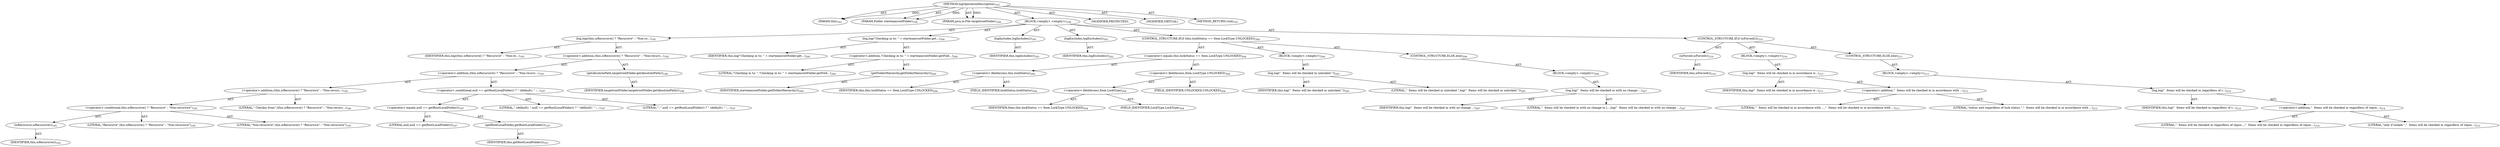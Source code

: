 digraph "logOperationDescription" {  
"111669149705" [label = <(METHOD,logOperationDescription)<SUB>193</SUB>> ]
"115964116998" [label = <(PARAM,this)<SUB>193</SUB>> ]
"115964117014" [label = <(PARAM,Folder starteamrootFolder)<SUB>194</SUB>> ]
"115964117015" [label = <(PARAM,java.io.File targetrootFolder)<SUB>194</SUB>> ]
"25769803788" [label = <(BLOCK,&lt;empty&gt;,&lt;empty&gt;)<SUB>194</SUB>> ]
"30064771103" [label = <(log,log((this.isRecursive() ? &quot;Recursive&quot; : &quot;Non-re...)<SUB>195</SUB>> ]
"68719476745" [label = <(IDENTIFIER,this,log((this.isRecursive() ? &quot;Recursive&quot; : &quot;Non-re...)<SUB>195</SUB>> ]
"30064771104" [label = <(&lt;operator&gt;.addition,(this.isRecursive() ? &quot;Recursive&quot; : &quot;Non-recurs...)<SUB>195</SUB>> ]
"30064771105" [label = <(&lt;operator&gt;.addition,(this.isRecursive() ? &quot;Recursive&quot; : &quot;Non-recurs...)<SUB>195</SUB>> ]
"30064771106" [label = <(&lt;operator&gt;.addition,(this.isRecursive() ? &quot;Recursive&quot; : &quot;Non-recurs...)<SUB>195</SUB>> ]
"30064771107" [label = <(&lt;operator&gt;.conditional,this.isRecursive() ? &quot;Recursive&quot; : &quot;Non-recursive&quot;)<SUB>195</SUB>> ]
"30064771108" [label = <(isRecursive,isRecursive())<SUB>195</SUB>> ]
"68719476743" [label = <(IDENTIFIER,this,isRecursive())<SUB>195</SUB>> ]
"90194313220" [label = <(LITERAL,&quot;Recursive&quot;,this.isRecursive() ? &quot;Recursive&quot; : &quot;Non-recursive&quot;)<SUB>195</SUB>> ]
"90194313221" [label = <(LITERAL,&quot;Non-recursive&quot;,this.isRecursive() ? &quot;Recursive&quot; : &quot;Non-recursive&quot;)<SUB>195</SUB>> ]
"90194313222" [label = <(LITERAL,&quot; Checkin from&quot;,(this.isRecursive() ? &quot;Recursive&quot; : &quot;Non-recurs...)<SUB>196</SUB>> ]
"30064771109" [label = <(&lt;operator&gt;.conditional,null == getRootLocalFolder() ? &quot; (default): &quot; :...)<SUB>197</SUB>> ]
"30064771110" [label = <(&lt;operator&gt;.equals,null == getRootLocalFolder())<SUB>197</SUB>> ]
"90194313223" [label = <(LITERAL,null,null == getRootLocalFolder())<SUB>197</SUB>> ]
"30064771111" [label = <(getRootLocalFolder,getRootLocalFolder())<SUB>197</SUB>> ]
"68719476744" [label = <(IDENTIFIER,this,getRootLocalFolder())<SUB>197</SUB>> ]
"90194313224" [label = <(LITERAL,&quot; (default): &quot;,null == getRootLocalFolder() ? &quot; (default): &quot; :...)<SUB>197</SUB>> ]
"90194313225" [label = <(LITERAL,&quot;: &quot;,null == getRootLocalFolder() ? &quot; (default): &quot; :...)<SUB>197</SUB>> ]
"30064771112" [label = <(getAbsolutePath,targetrootFolder.getAbsolutePath())<SUB>198</SUB>> ]
"68719476803" [label = <(IDENTIFIER,targetrootFolder,targetrootFolder.getAbsolutePath())<SUB>198</SUB>> ]
"30064771113" [label = <(log,log(&quot;Checking in to: &quot; + starteamrootFolder.get...)<SUB>200</SUB>> ]
"68719476746" [label = <(IDENTIFIER,this,log(&quot;Checking in to: &quot; + starteamrootFolder.get...)<SUB>200</SUB>> ]
"30064771114" [label = <(&lt;operator&gt;.addition,&quot;Checking in to: &quot; + starteamrootFolder.getFold...)<SUB>200</SUB>> ]
"90194313226" [label = <(LITERAL,&quot;Checking in to: &quot;,&quot;Checking in to: &quot; + starteamrootFolder.getFold...)<SUB>200</SUB>> ]
"30064771115" [label = <(getFolderHierarchy,getFolderHierarchy())<SUB>200</SUB>> ]
"68719476804" [label = <(IDENTIFIER,starteamrootFolder,getFolderHierarchy())<SUB>200</SUB>> ]
"30064771116" [label = <(logIncludes,logIncludes())<SUB>201</SUB>> ]
"68719476747" [label = <(IDENTIFIER,this,logIncludes())<SUB>201</SUB>> ]
"30064771117" [label = <(logExcludes,logExcludes())<SUB>202</SUB>> ]
"68719476748" [label = <(IDENTIFIER,this,logExcludes())<SUB>202</SUB>> ]
"47244640258" [label = <(CONTROL_STRUCTURE,IF,if (this.lockStatus == Item.LockType.UNLOCKED))<SUB>204</SUB>> ]
"30064771118" [label = <(&lt;operator&gt;.equals,this.lockStatus == Item.LockType.UNLOCKED)<SUB>204</SUB>> ]
"30064771119" [label = <(&lt;operator&gt;.fieldAccess,this.lockStatus)<SUB>204</SUB>> ]
"68719476749" [label = <(IDENTIFIER,this,this.lockStatus == Item.LockType.UNLOCKED)<SUB>204</SUB>> ]
"55834574865" [label = <(FIELD_IDENTIFIER,lockStatus,lockStatus)<SUB>204</SUB>> ]
"30064771120" [label = <(&lt;operator&gt;.fieldAccess,Item.LockType.UNLOCKED)<SUB>204</SUB>> ]
"30064771121" [label = <(&lt;operator&gt;.fieldAccess,Item.LockType)<SUB>204</SUB>> ]
"68719476805" [label = <(IDENTIFIER,Item,this.lockStatus == Item.LockType.UNLOCKED)<SUB>204</SUB>> ]
"55834574866" [label = <(FIELD_IDENTIFIER,LockType,LockType)<SUB>204</SUB>> ]
"55834574867" [label = <(FIELD_IDENTIFIER,UNLOCKED,UNLOCKED)<SUB>204</SUB>> ]
"25769803789" [label = <(BLOCK,&lt;empty&gt;,&lt;empty&gt;)<SUB>204</SUB>> ]
"30064771122" [label = <(log,log(&quot;  Items will be checked in unlocked.&quot;))<SUB>205</SUB>> ]
"68719476750" [label = <(IDENTIFIER,this,log(&quot;  Items will be checked in unlocked.&quot;))<SUB>205</SUB>> ]
"90194313227" [label = <(LITERAL,&quot;  Items will be checked in unlocked.&quot;,log(&quot;  Items will be checked in unlocked.&quot;))<SUB>205</SUB>> ]
"47244640259" [label = <(CONTROL_STRUCTURE,ELSE,else)<SUB>206</SUB>> ]
"25769803790" [label = <(BLOCK,&lt;empty&gt;,&lt;empty&gt;)<SUB>206</SUB>> ]
"30064771123" [label = <(log,log(&quot;  Items will be checked in with no change ...)<SUB>207</SUB>> ]
"68719476751" [label = <(IDENTIFIER,this,log(&quot;  Items will be checked in with no change ...)<SUB>207</SUB>> ]
"90194313228" [label = <(LITERAL,&quot;  Items will be checked in with no change in l...,log(&quot;  Items will be checked in with no change ...)<SUB>207</SUB>> ]
"47244640260" [label = <(CONTROL_STRUCTURE,IF,if (isForced()))<SUB>210</SUB>> ]
"30064771124" [label = <(isForced,isForced())<SUB>210</SUB>> ]
"68719476752" [label = <(IDENTIFIER,this,isForced())<SUB>210</SUB>> ]
"25769803791" [label = <(BLOCK,&lt;empty&gt;,&lt;empty&gt;)<SUB>210</SUB>> ]
"30064771125" [label = <(log,log(&quot;  Items will be checked in in accordance w...)<SUB>211</SUB>> ]
"68719476753" [label = <(IDENTIFIER,this,log(&quot;  Items will be checked in in accordance w...)<SUB>211</SUB>> ]
"30064771126" [label = <(&lt;operator&gt;.addition,&quot;  Items will be checked in in accordance with ...)<SUB>211</SUB>> ]
"90194313229" [label = <(LITERAL,&quot;  Items will be checked in in accordance with ...,&quot;  Items will be checked in in accordance with ...)<SUB>211</SUB>> ]
"90194313230" [label = <(LITERAL,&quot;status and regardless of lock status.&quot;,&quot;  Items will be checked in in accordance with ...)<SUB>212</SUB>> ]
"47244640261" [label = <(CONTROL_STRUCTURE,ELSE,else)<SUB>213</SUB>> ]
"25769803792" [label = <(BLOCK,&lt;empty&gt;,&lt;empty&gt;)<SUB>213</SUB>> ]
"30064771127" [label = <(log,log(&quot;  Items will be checked in regardless of r...)<SUB>214</SUB>> ]
"68719476754" [label = <(IDENTIFIER,this,log(&quot;  Items will be checked in regardless of r...)<SUB>214</SUB>> ]
"30064771128" [label = <(&lt;operator&gt;.addition,&quot;  Items will be checked in regardless of repos...)<SUB>214</SUB>> ]
"90194313231" [label = <(LITERAL,&quot;  Items will be checked in regardless of repos...,&quot;  Items will be checked in regardless of repos...)<SUB>214</SUB>> ]
"90194313232" [label = <(LITERAL,&quot;only if locked.&quot;,&quot;  Items will be checked in regardless of repos...)<SUB>215</SUB>> ]
"133143986198" [label = <(MODIFIER,PROTECTED)> ]
"133143986199" [label = <(MODIFIER,VIRTUAL)> ]
"128849018889" [label = <(METHOD_RETURN,void)<SUB>193</SUB>> ]
  "111669149705" -> "115964116998"  [ label = "AST: "] 
  "111669149705" -> "115964117014"  [ label = "AST: "] 
  "111669149705" -> "115964117015"  [ label = "AST: "] 
  "111669149705" -> "25769803788"  [ label = "AST: "] 
  "111669149705" -> "133143986198"  [ label = "AST: "] 
  "111669149705" -> "133143986199"  [ label = "AST: "] 
  "111669149705" -> "128849018889"  [ label = "AST: "] 
  "25769803788" -> "30064771103"  [ label = "AST: "] 
  "25769803788" -> "30064771113"  [ label = "AST: "] 
  "25769803788" -> "30064771116"  [ label = "AST: "] 
  "25769803788" -> "30064771117"  [ label = "AST: "] 
  "25769803788" -> "47244640258"  [ label = "AST: "] 
  "25769803788" -> "47244640260"  [ label = "AST: "] 
  "30064771103" -> "68719476745"  [ label = "AST: "] 
  "30064771103" -> "30064771104"  [ label = "AST: "] 
  "30064771104" -> "30064771105"  [ label = "AST: "] 
  "30064771104" -> "30064771112"  [ label = "AST: "] 
  "30064771105" -> "30064771106"  [ label = "AST: "] 
  "30064771105" -> "30064771109"  [ label = "AST: "] 
  "30064771106" -> "30064771107"  [ label = "AST: "] 
  "30064771106" -> "90194313222"  [ label = "AST: "] 
  "30064771107" -> "30064771108"  [ label = "AST: "] 
  "30064771107" -> "90194313220"  [ label = "AST: "] 
  "30064771107" -> "90194313221"  [ label = "AST: "] 
  "30064771108" -> "68719476743"  [ label = "AST: "] 
  "30064771109" -> "30064771110"  [ label = "AST: "] 
  "30064771109" -> "90194313224"  [ label = "AST: "] 
  "30064771109" -> "90194313225"  [ label = "AST: "] 
  "30064771110" -> "90194313223"  [ label = "AST: "] 
  "30064771110" -> "30064771111"  [ label = "AST: "] 
  "30064771111" -> "68719476744"  [ label = "AST: "] 
  "30064771112" -> "68719476803"  [ label = "AST: "] 
  "30064771113" -> "68719476746"  [ label = "AST: "] 
  "30064771113" -> "30064771114"  [ label = "AST: "] 
  "30064771114" -> "90194313226"  [ label = "AST: "] 
  "30064771114" -> "30064771115"  [ label = "AST: "] 
  "30064771115" -> "68719476804"  [ label = "AST: "] 
  "30064771116" -> "68719476747"  [ label = "AST: "] 
  "30064771117" -> "68719476748"  [ label = "AST: "] 
  "47244640258" -> "30064771118"  [ label = "AST: "] 
  "47244640258" -> "25769803789"  [ label = "AST: "] 
  "47244640258" -> "47244640259"  [ label = "AST: "] 
  "30064771118" -> "30064771119"  [ label = "AST: "] 
  "30064771118" -> "30064771120"  [ label = "AST: "] 
  "30064771119" -> "68719476749"  [ label = "AST: "] 
  "30064771119" -> "55834574865"  [ label = "AST: "] 
  "30064771120" -> "30064771121"  [ label = "AST: "] 
  "30064771120" -> "55834574867"  [ label = "AST: "] 
  "30064771121" -> "68719476805"  [ label = "AST: "] 
  "30064771121" -> "55834574866"  [ label = "AST: "] 
  "25769803789" -> "30064771122"  [ label = "AST: "] 
  "30064771122" -> "68719476750"  [ label = "AST: "] 
  "30064771122" -> "90194313227"  [ label = "AST: "] 
  "47244640259" -> "25769803790"  [ label = "AST: "] 
  "25769803790" -> "30064771123"  [ label = "AST: "] 
  "30064771123" -> "68719476751"  [ label = "AST: "] 
  "30064771123" -> "90194313228"  [ label = "AST: "] 
  "47244640260" -> "30064771124"  [ label = "AST: "] 
  "47244640260" -> "25769803791"  [ label = "AST: "] 
  "47244640260" -> "47244640261"  [ label = "AST: "] 
  "30064771124" -> "68719476752"  [ label = "AST: "] 
  "25769803791" -> "30064771125"  [ label = "AST: "] 
  "30064771125" -> "68719476753"  [ label = "AST: "] 
  "30064771125" -> "30064771126"  [ label = "AST: "] 
  "30064771126" -> "90194313229"  [ label = "AST: "] 
  "30064771126" -> "90194313230"  [ label = "AST: "] 
  "47244640261" -> "25769803792"  [ label = "AST: "] 
  "25769803792" -> "30064771127"  [ label = "AST: "] 
  "30064771127" -> "68719476754"  [ label = "AST: "] 
  "30064771127" -> "30064771128"  [ label = "AST: "] 
  "30064771128" -> "90194313231"  [ label = "AST: "] 
  "30064771128" -> "90194313232"  [ label = "AST: "] 
  "111669149705" -> "115964116998"  [ label = "DDG: "] 
  "111669149705" -> "115964117014"  [ label = "DDG: "] 
  "111669149705" -> "115964117015"  [ label = "DDG: "] 
}
